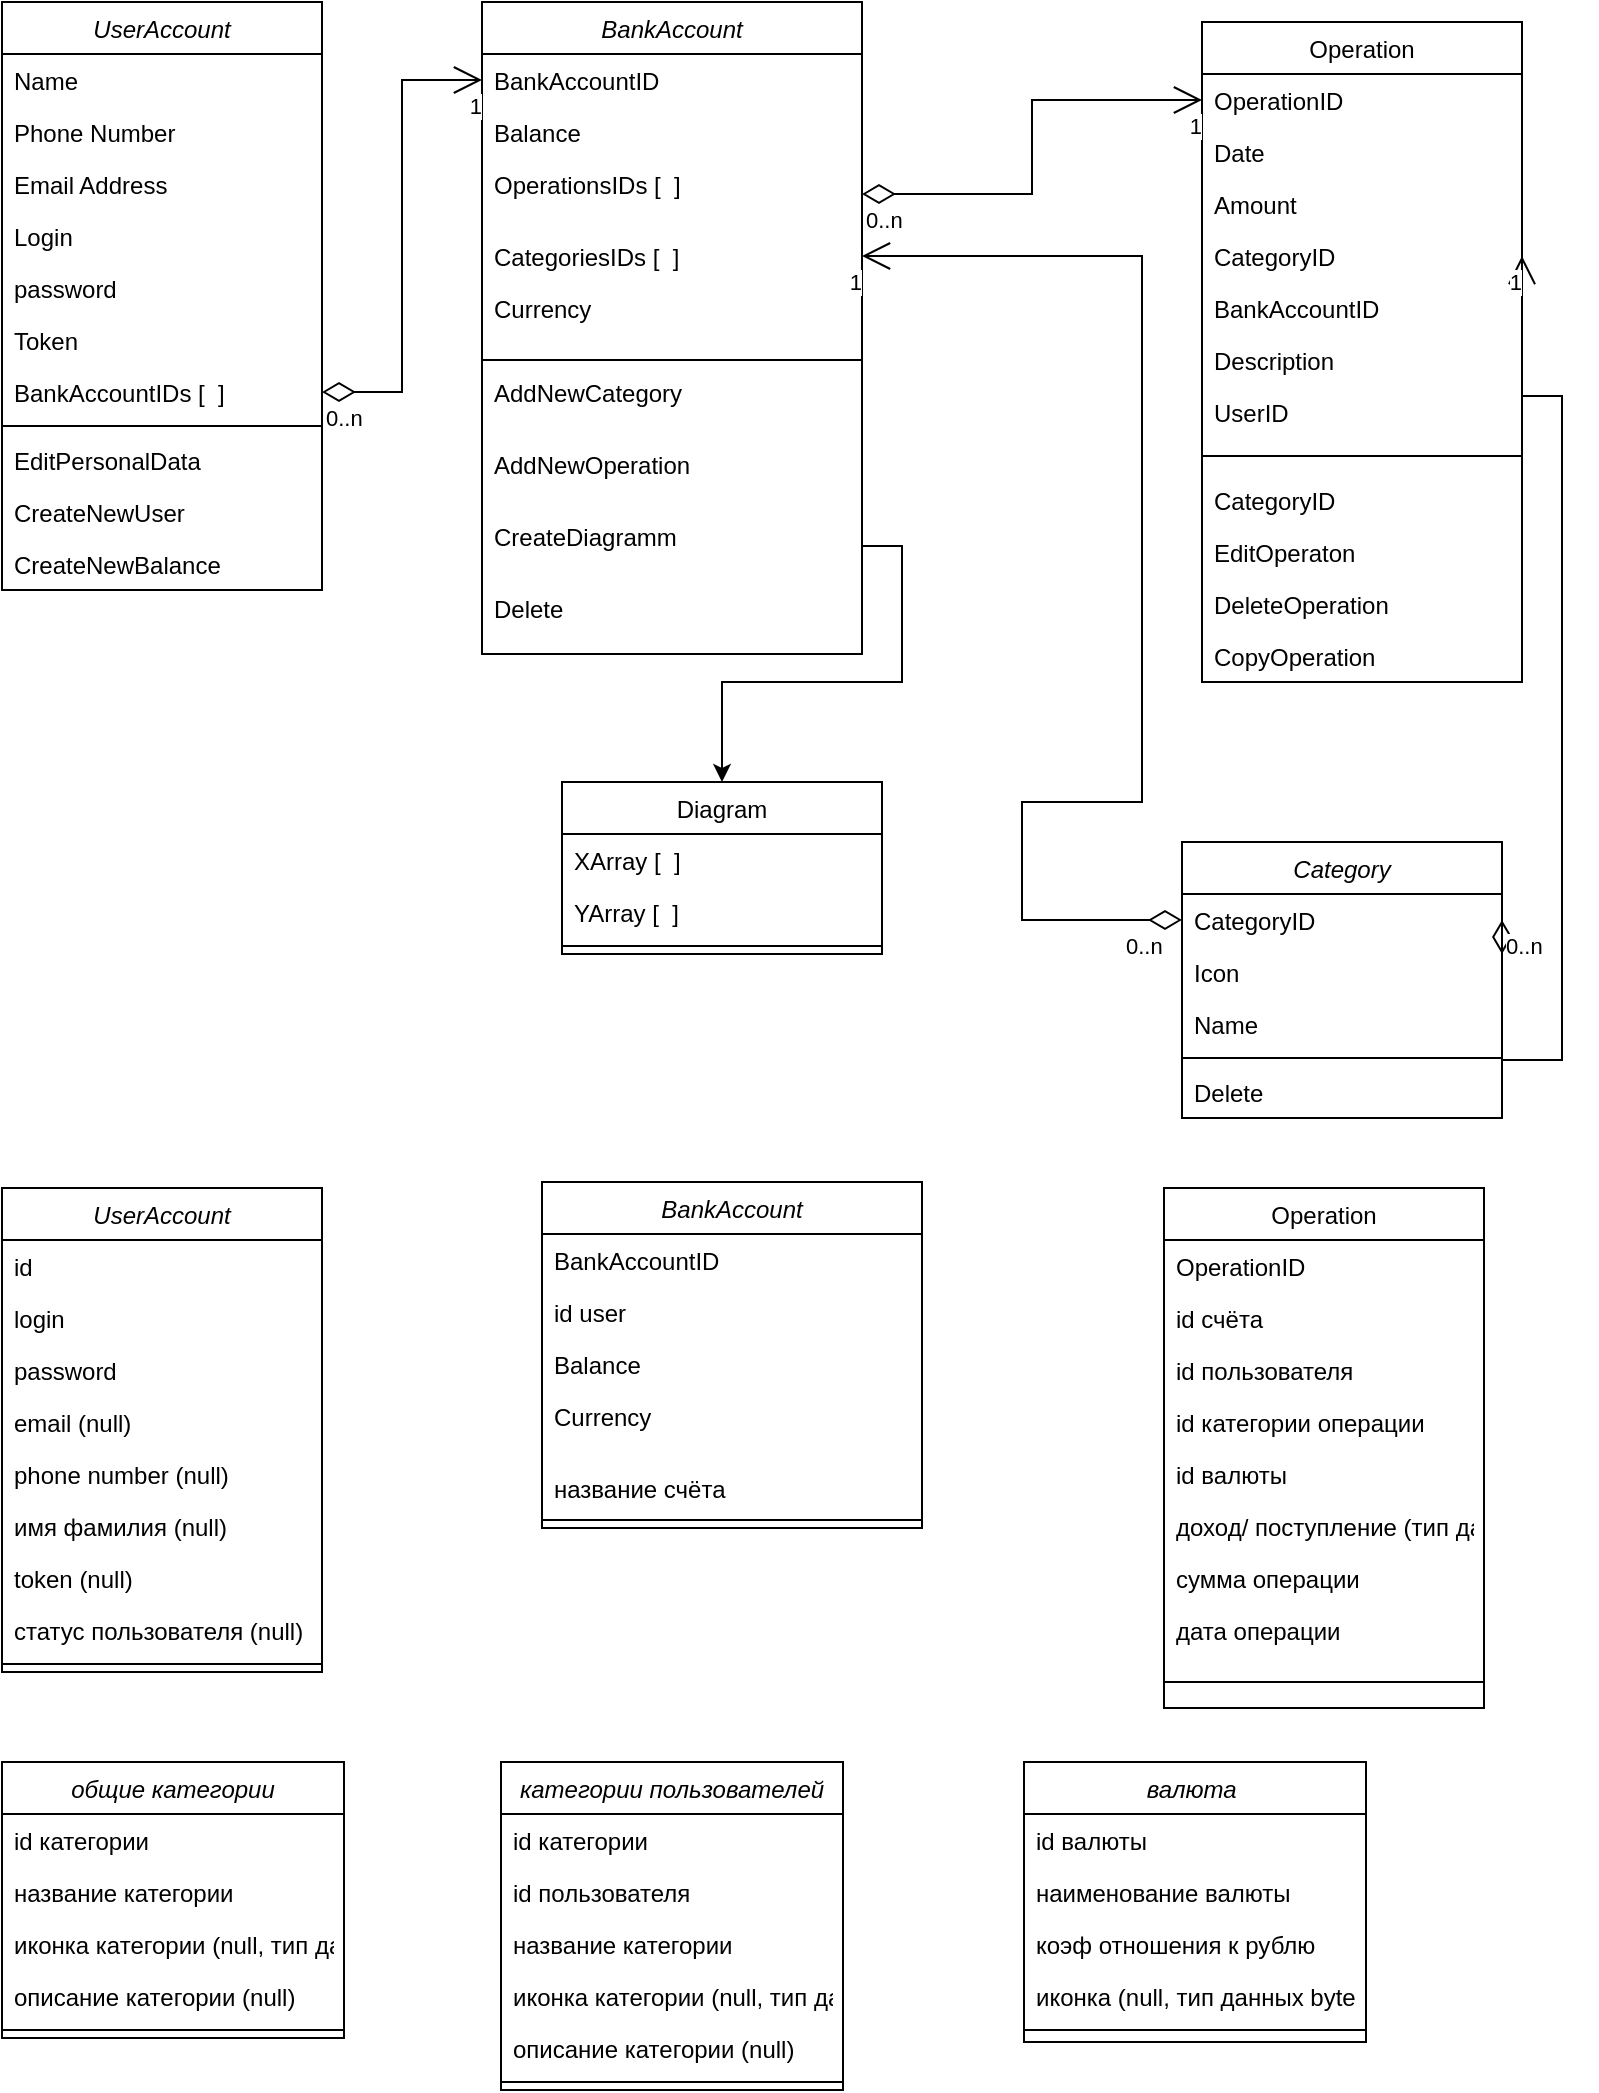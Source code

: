 <mxfile>
    <diagram id="C5RBs43oDa-KdzZeNtuy" name="Page-1">
        <mxGraphModel dx="1375" dy="602" grid="1" gridSize="10" guides="1" tooltips="1" connect="1" arrows="1" fold="1" page="1" pageScale="1" pageWidth="827" pageHeight="1169" math="0" shadow="0">
            <root>
                <mxCell id="WIyWlLk6GJQsqaUBKTNV-0"/>
                <mxCell id="WIyWlLk6GJQsqaUBKTNV-1" parent="WIyWlLk6GJQsqaUBKTNV-0"/>
                <mxCell id="zkfFHV4jXpPFQw0GAbJ--0" value="UserAccount" style="swimlane;fontStyle=2;align=center;verticalAlign=top;childLayout=stackLayout;horizontal=1;startSize=26;horizontalStack=0;resizeParent=1;resizeLast=0;collapsible=1;marginBottom=0;rounded=0;shadow=0;strokeWidth=1;" parent="WIyWlLk6GJQsqaUBKTNV-1" vertex="1">
                    <mxGeometry x="29" y="10" width="160" height="294" as="geometry">
                        <mxRectangle x="230" y="140" width="160" height="26" as="alternateBounds"/>
                    </mxGeometry>
                </mxCell>
                <mxCell id="zkfFHV4jXpPFQw0GAbJ--1" value="Name" style="text;align=left;verticalAlign=top;spacingLeft=4;spacingRight=4;overflow=hidden;rotatable=0;points=[[0,0.5],[1,0.5]];portConstraint=eastwest;" parent="zkfFHV4jXpPFQw0GAbJ--0" vertex="1">
                    <mxGeometry y="26" width="160" height="26" as="geometry"/>
                </mxCell>
                <mxCell id="zkfFHV4jXpPFQw0GAbJ--2" value="Phone Number" style="text;align=left;verticalAlign=top;spacingLeft=4;spacingRight=4;overflow=hidden;rotatable=0;points=[[0,0.5],[1,0.5]];portConstraint=eastwest;rounded=0;shadow=0;html=0;" parent="zkfFHV4jXpPFQw0GAbJ--0" vertex="1">
                    <mxGeometry y="52" width="160" height="26" as="geometry"/>
                </mxCell>
                <mxCell id="zkfFHV4jXpPFQw0GAbJ--3" value="Email Address" style="text;align=left;verticalAlign=top;spacingLeft=4;spacingRight=4;overflow=hidden;rotatable=0;points=[[0,0.5],[1,0.5]];portConstraint=eastwest;rounded=0;shadow=0;html=0;" parent="zkfFHV4jXpPFQw0GAbJ--0" vertex="1">
                    <mxGeometry y="78" width="160" height="26" as="geometry"/>
                </mxCell>
                <mxCell id="Is_hawx0hwYTSGK15Ls0-1" value="Login" style="text;align=left;verticalAlign=top;spacingLeft=4;spacingRight=4;overflow=hidden;rotatable=0;points=[[0,0.5],[1,0.5]];portConstraint=eastwest;rounded=0;shadow=0;html=0;" parent="zkfFHV4jXpPFQw0GAbJ--0" vertex="1">
                    <mxGeometry y="104" width="160" height="26" as="geometry"/>
                </mxCell>
                <mxCell id="0" value="password" style="text;align=left;verticalAlign=top;spacingLeft=4;spacingRight=4;overflow=hidden;rotatable=0;points=[[0,0.5],[1,0.5]];portConstraint=eastwest;rounded=0;shadow=0;html=0;" parent="zkfFHV4jXpPFQw0GAbJ--0" vertex="1">
                    <mxGeometry y="130" width="160" height="26" as="geometry"/>
                </mxCell>
                <mxCell id="Is_hawx0hwYTSGK15Ls0-2" value="Token" style="text;align=left;verticalAlign=top;spacingLeft=4;spacingRight=4;overflow=hidden;rotatable=0;points=[[0,0.5],[1,0.5]];portConstraint=eastwest;rounded=0;shadow=0;html=0;" parent="zkfFHV4jXpPFQw0GAbJ--0" vertex="1">
                    <mxGeometry y="156" width="160" height="26" as="geometry"/>
                </mxCell>
                <mxCell id="Is_hawx0hwYTSGK15Ls0-8" value="BankAccountIDs [  ]" style="text;align=left;verticalAlign=top;spacingLeft=4;spacingRight=4;overflow=hidden;rotatable=0;points=[[0,0.5],[1,0.5]];portConstraint=eastwest;rounded=0;shadow=0;html=0;" parent="zkfFHV4jXpPFQw0GAbJ--0" vertex="1">
                    <mxGeometry y="182" width="160" height="26" as="geometry"/>
                </mxCell>
                <mxCell id="zkfFHV4jXpPFQw0GAbJ--4" value="" style="line;html=1;strokeWidth=1;align=left;verticalAlign=middle;spacingTop=-1;spacingLeft=3;spacingRight=3;rotatable=0;labelPosition=right;points=[];portConstraint=eastwest;" parent="zkfFHV4jXpPFQw0GAbJ--0" vertex="1">
                    <mxGeometry y="208" width="160" height="8" as="geometry"/>
                </mxCell>
                <mxCell id="zkfFHV4jXpPFQw0GAbJ--5" value="EditPersonalData" style="text;align=left;verticalAlign=top;spacingLeft=4;spacingRight=4;overflow=hidden;rotatable=0;points=[[0,0.5],[1,0.5]];portConstraint=eastwest;" parent="zkfFHV4jXpPFQw0GAbJ--0" vertex="1">
                    <mxGeometry y="216" width="160" height="26" as="geometry"/>
                </mxCell>
                <mxCell id="1" value="CreateNewUser" style="text;align=left;verticalAlign=top;spacingLeft=4;spacingRight=4;overflow=hidden;rotatable=0;points=[[0,0.5],[1,0.5]];portConstraint=eastwest;" parent="zkfFHV4jXpPFQw0GAbJ--0" vertex="1">
                    <mxGeometry y="242" width="160" height="26" as="geometry"/>
                </mxCell>
                <mxCell id="Is_hawx0hwYTSGK15Ls0-7" value="CreateNewBalance&#10;" style="text;align=left;verticalAlign=top;spacingLeft=4;spacingRight=4;overflow=hidden;rotatable=0;points=[[0,0.5],[1,0.5]];portConstraint=eastwest;" parent="zkfFHV4jXpPFQw0GAbJ--0" vertex="1">
                    <mxGeometry y="268" width="160" height="26" as="geometry"/>
                </mxCell>
                <mxCell id="Is_hawx0hwYTSGK15Ls0-4" value="BankAccount" style="swimlane;fontStyle=2;align=center;verticalAlign=top;childLayout=stackLayout;horizontal=1;startSize=26;horizontalStack=0;resizeParent=1;resizeLast=0;collapsible=1;marginBottom=0;rounded=0;shadow=0;strokeWidth=1;" parent="WIyWlLk6GJQsqaUBKTNV-1" vertex="1">
                    <mxGeometry x="269" y="10" width="190" height="326" as="geometry">
                        <mxRectangle x="340" y="380" width="170" height="26" as="alternateBounds"/>
                    </mxGeometry>
                </mxCell>
                <mxCell id="Is_hawx0hwYTSGK15Ls0-13" value="BankAccountID" style="text;align=left;verticalAlign=top;spacingLeft=4;spacingRight=4;overflow=hidden;rotatable=0;points=[[0,0.5],[1,0.5]];portConstraint=eastwest;rounded=0;shadow=0;html=0;" parent="Is_hawx0hwYTSGK15Ls0-4" vertex="1">
                    <mxGeometry y="26" width="190" height="26" as="geometry"/>
                </mxCell>
                <mxCell id="Is_hawx0hwYTSGK15Ls0-14" value="Balance" style="text;align=left;verticalAlign=top;spacingLeft=4;spacingRight=4;overflow=hidden;rotatable=0;points=[[0,0.5],[1,0.5]];portConstraint=eastwest;rounded=0;shadow=0;html=0;" parent="Is_hawx0hwYTSGK15Ls0-4" vertex="1">
                    <mxGeometry y="52" width="190" height="26" as="geometry"/>
                </mxCell>
                <mxCell id="Is_hawx0hwYTSGK15Ls0-37" value="OperationsIDs [  ]" style="text;align=left;verticalAlign=top;spacingLeft=4;spacingRight=4;overflow=hidden;rotatable=0;points=[[0,0.5],[1,0.5]];portConstraint=eastwest;rounded=0;shadow=0;html=0;" vertex="1" parent="Is_hawx0hwYTSGK15Ls0-4">
                    <mxGeometry y="78" width="190" height="36" as="geometry"/>
                </mxCell>
                <mxCell id="Is_hawx0hwYTSGK15Ls0-101" value="CategoriesIDs [  ]" style="text;align=left;verticalAlign=top;spacingLeft=4;spacingRight=4;overflow=hidden;rotatable=0;points=[[0,0.5],[1,0.5]];portConstraint=eastwest;rounded=0;shadow=0;html=0;" vertex="1" parent="Is_hawx0hwYTSGK15Ls0-4">
                    <mxGeometry y="114" width="190" height="26" as="geometry"/>
                </mxCell>
                <mxCell id="Is_hawx0hwYTSGK15Ls0-15" value="Currency" style="text;align=left;verticalAlign=top;spacingLeft=4;spacingRight=4;overflow=hidden;rotatable=0;points=[[0,0.5],[1,0.5]];portConstraint=eastwest;rounded=0;shadow=0;html=0;" parent="Is_hawx0hwYTSGK15Ls0-4" vertex="1">
                    <mxGeometry y="140" width="190" height="36" as="geometry"/>
                </mxCell>
                <mxCell id="Is_hawx0hwYTSGK15Ls0-5" value="" style="line;html=1;strokeWidth=1;align=left;verticalAlign=middle;spacingTop=-1;spacingLeft=3;spacingRight=3;rotatable=0;labelPosition=right;points=[];portConstraint=eastwest;" parent="Is_hawx0hwYTSGK15Ls0-4" vertex="1">
                    <mxGeometry y="176" width="190" height="6" as="geometry"/>
                </mxCell>
                <mxCell id="Is_hawx0hwYTSGK15Ls0-45" value="AddNewCategory" style="text;align=left;verticalAlign=top;spacingLeft=4;spacingRight=4;overflow=hidden;rotatable=0;points=[[0,0.5],[1,0.5]];portConstraint=eastwest;rounded=0;shadow=0;html=0;" parent="Is_hawx0hwYTSGK15Ls0-4" vertex="1">
                    <mxGeometry y="182" width="190" height="36" as="geometry"/>
                </mxCell>
                <mxCell id="Is_hawx0hwYTSGK15Ls0-105" value="AddNewOperation" style="text;align=left;verticalAlign=top;spacingLeft=4;spacingRight=4;overflow=hidden;rotatable=0;points=[[0,0.5],[1,0.5]];portConstraint=eastwest;rounded=0;shadow=0;html=0;" parent="Is_hawx0hwYTSGK15Ls0-4" vertex="1">
                    <mxGeometry y="218" width="190" height="36" as="geometry"/>
                </mxCell>
                <mxCell id="Is_hawx0hwYTSGK15Ls0-117" value="CreateDiagramm" style="text;align=left;verticalAlign=top;spacingLeft=4;spacingRight=4;overflow=hidden;rotatable=0;points=[[0,0.5],[1,0.5]];portConstraint=eastwest;rounded=0;shadow=0;html=0;" parent="Is_hawx0hwYTSGK15Ls0-4" vertex="1">
                    <mxGeometry y="254" width="190" height="36" as="geometry"/>
                </mxCell>
                <mxCell id="Is_hawx0hwYTSGK15Ls0-114" value="Delete" style="text;align=left;verticalAlign=top;spacingLeft=4;spacingRight=4;overflow=hidden;rotatable=0;points=[[0,0.5],[1,0.5]];portConstraint=eastwest;rounded=0;shadow=0;html=0;" parent="Is_hawx0hwYTSGK15Ls0-4" vertex="1">
                    <mxGeometry y="290" width="190" height="36" as="geometry"/>
                </mxCell>
                <mxCell id="Is_hawx0hwYTSGK15Ls0-25" value="Category" style="swimlane;fontStyle=2;align=center;verticalAlign=top;childLayout=stackLayout;horizontal=1;startSize=26;horizontalStack=0;resizeParent=1;resizeLast=0;collapsible=1;marginBottom=0;rounded=0;shadow=0;strokeWidth=1;" parent="WIyWlLk6GJQsqaUBKTNV-1" vertex="1">
                    <mxGeometry x="619" y="430" width="160" height="138" as="geometry">
                        <mxRectangle x="340" y="380" width="170" height="26" as="alternateBounds"/>
                    </mxGeometry>
                </mxCell>
                <mxCell id="Is_hawx0hwYTSGK15Ls0-26" value="CategoryID" style="text;align=left;verticalAlign=top;spacingLeft=4;spacingRight=4;overflow=hidden;rotatable=0;points=[[0,0.5],[1,0.5]];portConstraint=eastwest;rounded=0;shadow=0;html=0;" parent="Is_hawx0hwYTSGK15Ls0-25" vertex="1">
                    <mxGeometry y="26" width="160" height="26" as="geometry"/>
                </mxCell>
                <mxCell id="Is_hawx0hwYTSGK15Ls0-134" value="Icon" style="text;align=left;verticalAlign=top;spacingLeft=4;spacingRight=4;overflow=hidden;rotatable=0;points=[[0,0.5],[1,0.5]];portConstraint=eastwest;rounded=0;shadow=0;html=0;" parent="Is_hawx0hwYTSGK15Ls0-25" vertex="1">
                    <mxGeometry y="52" width="160" height="26" as="geometry"/>
                </mxCell>
                <mxCell id="Is_hawx0hwYTSGK15Ls0-47" value="Name" style="text;align=left;verticalAlign=top;spacingLeft=4;spacingRight=4;overflow=hidden;rotatable=0;points=[[0,0.5],[1,0.5]];portConstraint=eastwest;rounded=0;shadow=0;html=0;" parent="Is_hawx0hwYTSGK15Ls0-25" vertex="1">
                    <mxGeometry y="78" width="160" height="26" as="geometry"/>
                </mxCell>
                <mxCell id="Is_hawx0hwYTSGK15Ls0-28" value="" style="line;html=1;strokeWidth=1;align=left;verticalAlign=middle;spacingTop=-1;spacingLeft=3;spacingRight=3;rotatable=0;labelPosition=right;points=[];portConstraint=eastwest;" parent="Is_hawx0hwYTSGK15Ls0-25" vertex="1">
                    <mxGeometry y="104" width="160" height="8" as="geometry"/>
                </mxCell>
                <mxCell id="Is_hawx0hwYTSGK15Ls0-113" value="Delete" style="text;align=left;verticalAlign=top;spacingLeft=4;spacingRight=4;overflow=hidden;rotatable=0;points=[[0,0.5],[1,0.5]];portConstraint=eastwest;rounded=0;shadow=0;html=0;" parent="Is_hawx0hwYTSGK15Ls0-25" vertex="1">
                    <mxGeometry y="112" width="160" height="26" as="geometry"/>
                </mxCell>
                <mxCell id="Is_hawx0hwYTSGK15Ls0-51" value="Operation" style="swimlane;fontStyle=0;align=center;verticalAlign=top;childLayout=stackLayout;horizontal=1;startSize=26;horizontalStack=0;resizeParent=1;resizeLast=0;collapsible=1;marginBottom=0;rounded=0;shadow=0;strokeWidth=1;" parent="WIyWlLk6GJQsqaUBKTNV-1" vertex="1">
                    <mxGeometry x="629" y="20" width="160" height="330" as="geometry">
                        <mxRectangle x="340" y="380" width="170" height="26" as="alternateBounds"/>
                    </mxGeometry>
                </mxCell>
                <mxCell id="Is_hawx0hwYTSGK15Ls0-57" value="OperationID" style="text;align=left;verticalAlign=top;spacingLeft=4;spacingRight=4;overflow=hidden;rotatable=0;points=[[0,0.5],[1,0.5]];portConstraint=eastwest;rounded=0;shadow=0;html=0;" parent="Is_hawx0hwYTSGK15Ls0-51" vertex="1">
                    <mxGeometry y="26" width="160" height="26" as="geometry"/>
                </mxCell>
                <mxCell id="Is_hawx0hwYTSGK15Ls0-60" value="Date" style="text;align=left;verticalAlign=top;spacingLeft=4;spacingRight=4;overflow=hidden;rotatable=0;points=[[0,0.5],[1,0.5]];portConstraint=eastwest;rounded=0;shadow=0;html=0;" parent="Is_hawx0hwYTSGK15Ls0-51" vertex="1">
                    <mxGeometry y="52" width="160" height="26" as="geometry"/>
                </mxCell>
                <mxCell id="Is_hawx0hwYTSGK15Ls0-61" value="Amount" style="text;align=left;verticalAlign=top;spacingLeft=4;spacingRight=4;overflow=hidden;rotatable=0;points=[[0,0.5],[1,0.5]];portConstraint=eastwest;rounded=0;shadow=0;html=0;" parent="Is_hawx0hwYTSGK15Ls0-51" vertex="1">
                    <mxGeometry y="78" width="160" height="26" as="geometry"/>
                </mxCell>
                <mxCell id="Is_hawx0hwYTSGK15Ls0-70" value="CategoryID" style="text;align=left;verticalAlign=top;spacingLeft=4;spacingRight=4;overflow=hidden;rotatable=0;points=[[0,0.5],[1,0.5]];portConstraint=eastwest;rounded=0;shadow=0;html=0;" parent="Is_hawx0hwYTSGK15Ls0-51" vertex="1">
                    <mxGeometry y="104" width="160" height="26" as="geometry"/>
                </mxCell>
                <mxCell id="Is_hawx0hwYTSGK15Ls0-100" value="BankAccountID&#10;" style="text;align=left;verticalAlign=top;spacingLeft=4;spacingRight=4;overflow=hidden;rotatable=0;points=[[0,0.5],[1,0.5]];portConstraint=eastwest;rounded=0;shadow=0;html=0;" parent="Is_hawx0hwYTSGK15Ls0-51" vertex="1">
                    <mxGeometry y="130" width="160" height="26" as="geometry"/>
                </mxCell>
                <mxCell id="Is_hawx0hwYTSGK15Ls0-135" value="Description" style="text;align=left;verticalAlign=top;spacingLeft=4;spacingRight=4;overflow=hidden;rotatable=0;points=[[0,0.5],[1,0.5]];portConstraint=eastwest;rounded=0;shadow=0;html=0;" parent="Is_hawx0hwYTSGK15Ls0-51" vertex="1">
                    <mxGeometry y="156" width="160" height="26" as="geometry"/>
                </mxCell>
                <mxCell id="Is_hawx0hwYTSGK15Ls0-62" value="UserID" style="text;align=left;verticalAlign=top;spacingLeft=4;spacingRight=4;overflow=hidden;rotatable=0;points=[[0,0.5],[1,0.5]];portConstraint=eastwest;rounded=0;shadow=0;html=0;" parent="Is_hawx0hwYTSGK15Ls0-51" vertex="1">
                    <mxGeometry y="182" width="160" height="26" as="geometry"/>
                </mxCell>
                <mxCell id="Is_hawx0hwYTSGK15Ls0-52" value="" style="line;html=1;strokeWidth=1;align=left;verticalAlign=middle;spacingTop=-1;spacingLeft=3;spacingRight=3;rotatable=0;labelPosition=right;points=[];portConstraint=eastwest;" parent="Is_hawx0hwYTSGK15Ls0-51" vertex="1">
                    <mxGeometry y="208" width="160" height="18" as="geometry"/>
                </mxCell>
                <mxCell id="Is_hawx0hwYTSGK15Ls0-58" value="CategoryID" style="text;align=left;verticalAlign=top;spacingLeft=4;spacingRight=4;overflow=hidden;rotatable=0;points=[[0,0.5],[1,0.5]];portConstraint=eastwest;rounded=0;shadow=0;html=0;" parent="Is_hawx0hwYTSGK15Ls0-51" vertex="1">
                    <mxGeometry y="226" width="160" height="26" as="geometry"/>
                </mxCell>
                <mxCell id="Is_hawx0hwYTSGK15Ls0-71" value="EditOperaton" style="text;align=left;verticalAlign=top;spacingLeft=4;spacingRight=4;overflow=hidden;rotatable=0;points=[[0,0.5],[1,0.5]];portConstraint=eastwest;rounded=0;shadow=0;html=0;" parent="Is_hawx0hwYTSGK15Ls0-51" vertex="1">
                    <mxGeometry y="252" width="160" height="26" as="geometry"/>
                </mxCell>
                <mxCell id="Is_hawx0hwYTSGK15Ls0-85" value="DeleteOperation" style="text;align=left;verticalAlign=top;spacingLeft=4;spacingRight=4;overflow=hidden;rotatable=0;points=[[0,0.5],[1,0.5]];portConstraint=eastwest;rounded=0;shadow=0;html=0;" parent="Is_hawx0hwYTSGK15Ls0-51" vertex="1">
                    <mxGeometry y="278" width="160" height="26" as="geometry"/>
                </mxCell>
                <mxCell id="Is_hawx0hwYTSGK15Ls0-86" value="CopyOperation" style="text;align=left;verticalAlign=top;spacingLeft=4;spacingRight=4;overflow=hidden;rotatable=0;points=[[0,0.5],[1,0.5]];portConstraint=eastwest;rounded=0;shadow=0;html=0;" parent="Is_hawx0hwYTSGK15Ls0-51" vertex="1">
                    <mxGeometry y="304" width="160" height="26" as="geometry"/>
                </mxCell>
                <mxCell id="Is_hawx0hwYTSGK15Ls0-90" value="" style="endArrow=open;html=1;endSize=12;startArrow=diamondThin;startSize=14;startFill=0;edgeStyle=orthogonalEdgeStyle;rounded=0;entryX=1;entryY=0.5;entryDx=0;entryDy=0;exitX=1;exitY=0.5;exitDx=0;exitDy=0;" parent="WIyWlLk6GJQsqaUBKTNV-1" source="Is_hawx0hwYTSGK15Ls0-26" target="Is_hawx0hwYTSGK15Ls0-70" edge="1">
                    <mxGeometry relative="1" as="geometry">
                        <mxPoint x="859" y="210" as="sourcePoint"/>
                        <mxPoint x="939" y="200" as="targetPoint"/>
                        <Array as="points">
                            <mxPoint x="809" y="539"/>
                            <mxPoint x="809" y="207"/>
                        </Array>
                    </mxGeometry>
                </mxCell>
                <mxCell id="Is_hawx0hwYTSGK15Ls0-91" value="0..n" style="edgeLabel;resizable=0;html=1;align=left;verticalAlign=top;" parent="Is_hawx0hwYTSGK15Ls0-90" connectable="0" vertex="1">
                    <mxGeometry x="-1" relative="1" as="geometry">
                        <mxPoint as="offset"/>
                    </mxGeometry>
                </mxCell>
                <mxCell id="Is_hawx0hwYTSGK15Ls0-92" value="1" style="edgeLabel;resizable=0;html=1;align=right;verticalAlign=top;" parent="Is_hawx0hwYTSGK15Ls0-90" connectable="0" vertex="1">
                    <mxGeometry x="1" relative="1" as="geometry"/>
                </mxCell>
                <mxCell id="Is_hawx0hwYTSGK15Ls0-97" value="&lt;br&gt;" style="endArrow=open;html=1;endSize=12;startArrow=diamondThin;startSize=14;startFill=0;edgeStyle=orthogonalEdgeStyle;rounded=0;exitX=1;exitY=0.5;exitDx=0;exitDy=0;" edge="1" parent="WIyWlLk6GJQsqaUBKTNV-1" source="Is_hawx0hwYTSGK15Ls0-37" target="Is_hawx0hwYTSGK15Ls0-57">
                    <mxGeometry relative="1" as="geometry">
                        <mxPoint x="969" y="279" as="sourcePoint"/>
                        <mxPoint x="803" y="157" as="targetPoint"/>
                    </mxGeometry>
                </mxCell>
                <mxCell id="Is_hawx0hwYTSGK15Ls0-98" value="0..n" style="edgeLabel;resizable=0;html=1;align=left;verticalAlign=top;" connectable="0" vertex="1" parent="Is_hawx0hwYTSGK15Ls0-97">
                    <mxGeometry x="-1" relative="1" as="geometry"/>
                </mxCell>
                <mxCell id="Is_hawx0hwYTSGK15Ls0-99" value="1" style="edgeLabel;resizable=0;html=1;align=right;verticalAlign=top;" connectable="0" vertex="1" parent="Is_hawx0hwYTSGK15Ls0-97">
                    <mxGeometry x="1" relative="1" as="geometry"/>
                </mxCell>
                <mxCell id="Is_hawx0hwYTSGK15Ls0-102" value="&lt;br&gt;" style="endArrow=open;html=1;endSize=12;startArrow=diamondThin;startSize=14;startFill=0;edgeStyle=orthogonalEdgeStyle;rounded=0;exitX=0;exitY=0.5;exitDx=0;exitDy=0;entryX=1;entryY=0.5;entryDx=0;entryDy=0;" edge="1" parent="WIyWlLk6GJQsqaUBKTNV-1" source="Is_hawx0hwYTSGK15Ls0-26" target="Is_hawx0hwYTSGK15Ls0-101">
                    <mxGeometry relative="1" as="geometry">
                        <mxPoint x="739" y="479" as="sourcePoint"/>
                        <mxPoint x="799" y="147" as="targetPoint"/>
                        <Array as="points">
                            <mxPoint x="539" y="469"/>
                            <mxPoint x="539" y="410"/>
                            <mxPoint x="599" y="410"/>
                            <mxPoint x="599" y="137"/>
                        </Array>
                    </mxGeometry>
                </mxCell>
                <mxCell id="Is_hawx0hwYTSGK15Ls0-103" value="0..n" style="edgeLabel;resizable=0;html=1;align=left;verticalAlign=top;" connectable="0" vertex="1" parent="Is_hawx0hwYTSGK15Ls0-102">
                    <mxGeometry x="-1" relative="1" as="geometry">
                        <mxPoint x="-30" as="offset"/>
                    </mxGeometry>
                </mxCell>
                <mxCell id="Is_hawx0hwYTSGK15Ls0-104" value="1" style="edgeLabel;resizable=0;html=1;align=right;verticalAlign=top;" connectable="0" vertex="1" parent="Is_hawx0hwYTSGK15Ls0-102">
                    <mxGeometry x="1" relative="1" as="geometry"/>
                </mxCell>
                <mxCell id="Is_hawx0hwYTSGK15Ls0-106" value="" style="endArrow=open;html=1;endSize=12;startArrow=diamondThin;startSize=14;startFill=0;edgeStyle=orthogonalEdgeStyle;rounded=0;exitX=1;exitY=0.5;exitDx=0;exitDy=0;" parent="WIyWlLk6GJQsqaUBKTNV-1" source="Is_hawx0hwYTSGK15Ls0-8" target="Is_hawx0hwYTSGK15Ls0-13" edge="1">
                    <mxGeometry relative="1" as="geometry">
                        <mxPoint x="179" y="177" as="sourcePoint"/>
                        <mxPoint x="249" y="49" as="targetPoint"/>
                    </mxGeometry>
                </mxCell>
                <mxCell id="Is_hawx0hwYTSGK15Ls0-107" value="0..n" style="edgeLabel;resizable=0;html=1;align=left;verticalAlign=top;" parent="Is_hawx0hwYTSGK15Ls0-106" connectable="0" vertex="1">
                    <mxGeometry x="-1" relative="1" as="geometry"/>
                </mxCell>
                <mxCell id="Is_hawx0hwYTSGK15Ls0-108" value="1" style="edgeLabel;resizable=0;html=1;align=right;verticalAlign=top;" parent="Is_hawx0hwYTSGK15Ls0-106" connectable="0" vertex="1">
                    <mxGeometry x="1" relative="1" as="geometry"/>
                </mxCell>
                <mxCell id="Is_hawx0hwYTSGK15Ls0-123" value="Diagram" style="swimlane;fontStyle=0;align=center;verticalAlign=top;childLayout=stackLayout;horizontal=1;startSize=26;horizontalStack=0;resizeParent=1;resizeLast=0;collapsible=1;marginBottom=0;rounded=0;shadow=0;strokeWidth=1;" parent="WIyWlLk6GJQsqaUBKTNV-1" vertex="1">
                    <mxGeometry x="309" y="400" width="160" height="86" as="geometry">
                        <mxRectangle x="340" y="380" width="170" height="26" as="alternateBounds"/>
                    </mxGeometry>
                </mxCell>
                <mxCell id="Is_hawx0hwYTSGK15Ls0-127" value="XArray [  ]" style="text;align=left;verticalAlign=top;spacingLeft=4;spacingRight=4;overflow=hidden;rotatable=0;points=[[0,0.5],[1,0.5]];portConstraint=eastwest;rounded=0;shadow=0;html=0;" parent="Is_hawx0hwYTSGK15Ls0-123" vertex="1">
                    <mxGeometry y="26" width="160" height="26" as="geometry"/>
                </mxCell>
                <mxCell id="Is_hawx0hwYTSGK15Ls0-128" value="YArray [  ]" style="text;align=left;verticalAlign=top;spacingLeft=4;spacingRight=4;overflow=hidden;rotatable=0;points=[[0,0.5],[1,0.5]];portConstraint=eastwest;rounded=0;shadow=0;html=0;" parent="Is_hawx0hwYTSGK15Ls0-123" vertex="1">
                    <mxGeometry y="52" width="160" height="26" as="geometry"/>
                </mxCell>
                <mxCell id="Is_hawx0hwYTSGK15Ls0-124" value="" style="line;html=1;strokeWidth=1;align=left;verticalAlign=middle;spacingTop=-1;spacingLeft=3;spacingRight=3;rotatable=0;labelPosition=right;points=[];portConstraint=eastwest;" parent="Is_hawx0hwYTSGK15Ls0-123" vertex="1">
                    <mxGeometry y="78" width="160" height="8" as="geometry"/>
                </mxCell>
                <mxCell id="Is_hawx0hwYTSGK15Ls0-140" style="edgeStyle=orthogonalEdgeStyle;rounded=0;orthogonalLoop=1;jettySize=auto;html=1;entryX=0.5;entryY=0;entryDx=0;entryDy=0;" parent="WIyWlLk6GJQsqaUBKTNV-1" source="Is_hawx0hwYTSGK15Ls0-117" target="Is_hawx0hwYTSGK15Ls0-123" edge="1">
                    <mxGeometry relative="1" as="geometry"/>
                </mxCell>
                <mxCell id="2" value="UserAccount" style="swimlane;fontStyle=2;align=center;verticalAlign=top;childLayout=stackLayout;horizontal=1;startSize=26;horizontalStack=0;resizeParent=1;resizeLast=0;collapsible=1;marginBottom=0;rounded=0;shadow=0;strokeWidth=1;" parent="WIyWlLk6GJQsqaUBKTNV-1" vertex="1">
                    <mxGeometry x="29" y="603" width="160" height="242" as="geometry">
                        <mxRectangle x="230" y="140" width="160" height="26" as="alternateBounds"/>
                    </mxGeometry>
                </mxCell>
                <mxCell id="3" value="id" style="text;align=left;verticalAlign=top;spacingLeft=4;spacingRight=4;overflow=hidden;rotatable=0;points=[[0,0.5],[1,0.5]];portConstraint=eastwest;" parent="2" vertex="1">
                    <mxGeometry y="26" width="160" height="26" as="geometry"/>
                </mxCell>
                <mxCell id="4" value="login" style="text;align=left;verticalAlign=top;spacingLeft=4;spacingRight=4;overflow=hidden;rotatable=0;points=[[0,0.5],[1,0.5]];portConstraint=eastwest;rounded=0;shadow=0;html=0;" parent="2" vertex="1">
                    <mxGeometry y="52" width="160" height="26" as="geometry"/>
                </mxCell>
                <mxCell id="5" value="password" style="text;align=left;verticalAlign=top;spacingLeft=4;spacingRight=4;overflow=hidden;rotatable=0;points=[[0,0.5],[1,0.5]];portConstraint=eastwest;rounded=0;shadow=0;html=0;" parent="2" vertex="1">
                    <mxGeometry y="78" width="160" height="26" as="geometry"/>
                </mxCell>
                <mxCell id="6" value="email (null)" style="text;align=left;verticalAlign=top;spacingLeft=4;spacingRight=4;overflow=hidden;rotatable=0;points=[[0,0.5],[1,0.5]];portConstraint=eastwest;rounded=0;shadow=0;html=0;" parent="2" vertex="1">
                    <mxGeometry y="104" width="160" height="26" as="geometry"/>
                </mxCell>
                <mxCell id="7" value="phone number (null)" style="text;align=left;verticalAlign=top;spacingLeft=4;spacingRight=4;overflow=hidden;rotatable=0;points=[[0,0.5],[1,0.5]];portConstraint=eastwest;rounded=0;shadow=0;html=0;" parent="2" vertex="1">
                    <mxGeometry y="130" width="160" height="26" as="geometry"/>
                </mxCell>
                <mxCell id="8" value="имя фамилия (null)" style="text;align=left;verticalAlign=top;spacingLeft=4;spacingRight=4;overflow=hidden;rotatable=0;points=[[0,0.5],[1,0.5]];portConstraint=eastwest;rounded=0;shadow=0;html=0;" parent="2" vertex="1">
                    <mxGeometry y="156" width="160" height="26" as="geometry"/>
                </mxCell>
                <mxCell id="14" value="token (null)" style="text;align=left;verticalAlign=top;spacingLeft=4;spacingRight=4;overflow=hidden;rotatable=0;points=[[0,0.5],[1,0.5]];portConstraint=eastwest;rounded=0;shadow=0;html=0;" parent="2" vertex="1">
                    <mxGeometry y="182" width="160" height="26" as="geometry"/>
                </mxCell>
                <mxCell id="9" value="статус пользователя (null)" style="text;align=left;verticalAlign=top;spacingLeft=4;spacingRight=4;overflow=hidden;rotatable=0;points=[[0,0.5],[1,0.5]];portConstraint=eastwest;rounded=0;shadow=0;html=0;" parent="2" vertex="1">
                    <mxGeometry y="208" width="160" height="26" as="geometry"/>
                </mxCell>
                <mxCell id="10" value="" style="line;html=1;strokeWidth=1;align=left;verticalAlign=middle;spacingTop=-1;spacingLeft=3;spacingRight=3;rotatable=0;labelPosition=right;points=[];portConstraint=eastwest;" parent="2" vertex="1">
                    <mxGeometry y="234" width="160" height="8" as="geometry"/>
                </mxCell>
                <mxCell id="15" value="BankAccount" style="swimlane;fontStyle=2;align=center;verticalAlign=top;childLayout=stackLayout;horizontal=1;startSize=26;horizontalStack=0;resizeParent=1;resizeLast=0;collapsible=1;marginBottom=0;rounded=0;shadow=0;strokeWidth=1;" parent="WIyWlLk6GJQsqaUBKTNV-1" vertex="1">
                    <mxGeometry x="299" y="600" width="190" height="173" as="geometry">
                        <mxRectangle x="340" y="380" width="170" height="26" as="alternateBounds"/>
                    </mxGeometry>
                </mxCell>
                <mxCell id="16" value="BankAccountID" style="text;align=left;verticalAlign=top;spacingLeft=4;spacingRight=4;overflow=hidden;rotatable=0;points=[[0,0.5],[1,0.5]];portConstraint=eastwest;rounded=0;shadow=0;html=0;" parent="15" vertex="1">
                    <mxGeometry y="26" width="190" height="26" as="geometry"/>
                </mxCell>
                <mxCell id="26" value="id user" style="text;align=left;verticalAlign=top;spacingLeft=4;spacingRight=4;overflow=hidden;rotatable=0;points=[[0,0.5],[1,0.5]];portConstraint=eastwest;rounded=0;shadow=0;html=0;" parent="15" vertex="1">
                    <mxGeometry y="52" width="190" height="26" as="geometry"/>
                </mxCell>
                <mxCell id="17" value="Balance" style="text;align=left;verticalAlign=top;spacingLeft=4;spacingRight=4;overflow=hidden;rotatable=0;points=[[0,0.5],[1,0.5]];portConstraint=eastwest;rounded=0;shadow=0;html=0;" parent="15" vertex="1">
                    <mxGeometry y="78" width="190" height="26" as="geometry"/>
                </mxCell>
                <mxCell id="20" value="Currency" style="text;align=left;verticalAlign=top;spacingLeft=4;spacingRight=4;overflow=hidden;rotatable=0;points=[[0,0.5],[1,0.5]];portConstraint=eastwest;rounded=0;shadow=0;html=0;" parent="15" vertex="1">
                    <mxGeometry y="104" width="190" height="36" as="geometry"/>
                </mxCell>
                <mxCell id="27" value="название счёта " style="text;align=left;verticalAlign=top;spacingLeft=4;spacingRight=4;overflow=hidden;rotatable=0;points=[[0,0.5],[1,0.5]];portConstraint=eastwest;rounded=0;shadow=0;html=0;" parent="15" vertex="1">
                    <mxGeometry y="140" width="190" height="26" as="geometry"/>
                </mxCell>
                <mxCell id="21" value="" style="line;html=1;strokeWidth=1;align=left;verticalAlign=middle;spacingTop=-1;spacingLeft=3;spacingRight=3;rotatable=0;labelPosition=right;points=[];portConstraint=eastwest;" parent="15" vertex="1">
                    <mxGeometry y="166" width="190" height="6" as="geometry"/>
                </mxCell>
                <mxCell id="29" value="Operation" style="swimlane;fontStyle=0;align=center;verticalAlign=top;childLayout=stackLayout;horizontal=1;startSize=26;horizontalStack=0;resizeParent=1;resizeLast=0;collapsible=1;marginBottom=0;rounded=0;shadow=0;strokeWidth=1;" parent="WIyWlLk6GJQsqaUBKTNV-1" vertex="1">
                    <mxGeometry x="610" y="603" width="160" height="260" as="geometry">
                        <mxRectangle x="340" y="380" width="170" height="26" as="alternateBounds"/>
                    </mxGeometry>
                </mxCell>
                <mxCell id="30" value="OperationID" style="text;align=left;verticalAlign=top;spacingLeft=4;spacingRight=4;overflow=hidden;rotatable=0;points=[[0,0.5],[1,0.5]];portConstraint=eastwest;rounded=0;shadow=0;html=0;" parent="29" vertex="1">
                    <mxGeometry y="26" width="160" height="26" as="geometry"/>
                </mxCell>
                <mxCell id="31" value="id счёта " style="text;align=left;verticalAlign=top;spacingLeft=4;spacingRight=4;overflow=hidden;rotatable=0;points=[[0,0.5],[1,0.5]];portConstraint=eastwest;rounded=0;shadow=0;html=0;" parent="29" vertex="1">
                    <mxGeometry y="52" width="160" height="26" as="geometry"/>
                </mxCell>
                <mxCell id="36" value="id пользователя " style="text;align=left;verticalAlign=top;spacingLeft=4;spacingRight=4;overflow=hidden;rotatable=0;points=[[0,0.5],[1,0.5]];portConstraint=eastwest;rounded=0;shadow=0;html=0;" parent="29" vertex="1">
                    <mxGeometry y="78" width="160" height="26" as="geometry"/>
                </mxCell>
                <mxCell id="35" value="id категории операции " style="text;align=left;verticalAlign=top;spacingLeft=4;spacingRight=4;overflow=hidden;rotatable=0;points=[[0,0.5],[1,0.5]];portConstraint=eastwest;rounded=0;shadow=0;html=0;" parent="29" vertex="1">
                    <mxGeometry y="104" width="160" height="26" as="geometry"/>
                </mxCell>
                <mxCell id="34" value="id валюты " style="text;align=left;verticalAlign=top;spacingLeft=4;spacingRight=4;overflow=hidden;rotatable=0;points=[[0,0.5],[1,0.5]];portConstraint=eastwest;rounded=0;shadow=0;html=0;" parent="29" vertex="1">
                    <mxGeometry y="130" width="160" height="26" as="geometry"/>
                </mxCell>
                <mxCell id="32" value="доход/ поступление (тип данных bool)" style="text;align=left;verticalAlign=top;spacingLeft=4;spacingRight=4;overflow=hidden;rotatable=0;points=[[0,0.5],[1,0.5]];portConstraint=eastwest;rounded=0;shadow=0;html=0;" parent="29" vertex="1">
                    <mxGeometry y="156" width="160" height="26" as="geometry"/>
                </mxCell>
                <mxCell id="33" value="сумма операции " style="text;align=left;verticalAlign=top;spacingLeft=4;spacingRight=4;overflow=hidden;rotatable=0;points=[[0,0.5],[1,0.5]];portConstraint=eastwest;rounded=0;shadow=0;html=0;" parent="29" vertex="1">
                    <mxGeometry y="182" width="160" height="26" as="geometry"/>
                </mxCell>
                <mxCell id="45" value="дата операции " style="text;align=left;verticalAlign=top;spacingLeft=4;spacingRight=4;overflow=hidden;rotatable=0;points=[[0,0.5],[1,0.5]];portConstraint=eastwest;rounded=0;shadow=0;html=0;" parent="29" vertex="1">
                    <mxGeometry y="208" width="160" height="26" as="geometry"/>
                </mxCell>
                <mxCell id="37" value="" style="line;html=1;strokeWidth=1;align=left;verticalAlign=middle;spacingTop=-1;spacingLeft=3;spacingRight=3;rotatable=0;labelPosition=right;points=[];portConstraint=eastwest;" parent="29" vertex="1">
                    <mxGeometry y="234" width="160" height="26" as="geometry"/>
                </mxCell>
                <mxCell id="47" value="общие категории" style="swimlane;fontStyle=2;align=center;verticalAlign=top;childLayout=stackLayout;horizontal=1;startSize=26;horizontalStack=0;resizeParent=1;resizeLast=0;collapsible=1;marginBottom=0;rounded=0;shadow=0;strokeWidth=1;" parent="WIyWlLk6GJQsqaUBKTNV-1" vertex="1">
                    <mxGeometry x="29" y="890" width="171" height="138" as="geometry">
                        <mxRectangle x="340" y="380" width="170" height="26" as="alternateBounds"/>
                    </mxGeometry>
                </mxCell>
                <mxCell id="50" value="id категории" style="text;align=left;verticalAlign=top;spacingLeft=4;spacingRight=4;overflow=hidden;rotatable=0;points=[[0,0.5],[1,0.5]];portConstraint=eastwest;rounded=0;shadow=0;html=0;" parent="47" vertex="1">
                    <mxGeometry y="26" width="171" height="26" as="geometry"/>
                </mxCell>
                <mxCell id="53" value="название категории" style="text;align=left;verticalAlign=top;spacingLeft=4;spacingRight=4;overflow=hidden;rotatable=0;points=[[0,0.5],[1,0.5]];portConstraint=eastwest;rounded=0;shadow=0;html=0;" parent="47" vertex="1">
                    <mxGeometry y="52" width="171" height="26" as="geometry"/>
                </mxCell>
                <mxCell id="54" value="иконка категории (null, тип данных bytea)" style="text;align=left;verticalAlign=top;spacingLeft=4;spacingRight=4;overflow=hidden;rotatable=0;points=[[0,0.5],[1,0.5]];portConstraint=eastwest;rounded=0;shadow=0;html=0;" parent="47" vertex="1">
                    <mxGeometry y="78" width="171" height="26" as="geometry"/>
                </mxCell>
                <mxCell id="55" value="описание категории (null)" style="text;align=left;verticalAlign=top;spacingLeft=4;spacingRight=4;overflow=hidden;rotatable=0;points=[[0,0.5],[1,0.5]];portConstraint=eastwest;rounded=0;shadow=0;html=0;" parent="47" vertex="1">
                    <mxGeometry y="104" width="171" height="26" as="geometry"/>
                </mxCell>
                <mxCell id="51" value="" style="line;html=1;strokeWidth=1;align=left;verticalAlign=middle;spacingTop=-1;spacingLeft=3;spacingRight=3;rotatable=0;labelPosition=right;points=[];portConstraint=eastwest;" parent="47" vertex="1">
                    <mxGeometry y="130" width="171" height="8" as="geometry"/>
                </mxCell>
                <mxCell id="57" value="категории пользователей" style="swimlane;fontStyle=2;align=center;verticalAlign=top;childLayout=stackLayout;horizontal=1;startSize=26;horizontalStack=0;resizeParent=1;resizeLast=0;collapsible=1;marginBottom=0;rounded=0;shadow=0;strokeWidth=1;" parent="WIyWlLk6GJQsqaUBKTNV-1" vertex="1">
                    <mxGeometry x="278.5" y="890" width="171" height="164" as="geometry">
                        <mxRectangle x="340" y="380" width="170" height="26" as="alternateBounds"/>
                    </mxGeometry>
                </mxCell>
                <mxCell id="58" value="id категории" style="text;align=left;verticalAlign=top;spacingLeft=4;spacingRight=4;overflow=hidden;rotatable=0;points=[[0,0.5],[1,0.5]];portConstraint=eastwest;rounded=0;shadow=0;html=0;" parent="57" vertex="1">
                    <mxGeometry y="26" width="171" height="26" as="geometry"/>
                </mxCell>
                <mxCell id="63" value="id пользователя" style="text;align=left;verticalAlign=top;spacingLeft=4;spacingRight=4;overflow=hidden;rotatable=0;points=[[0,0.5],[1,0.5]];portConstraint=eastwest;rounded=0;shadow=0;html=0;" parent="57" vertex="1">
                    <mxGeometry y="52" width="171" height="26" as="geometry"/>
                </mxCell>
                <mxCell id="59" value="название категории" style="text;align=left;verticalAlign=top;spacingLeft=4;spacingRight=4;overflow=hidden;rotatable=0;points=[[0,0.5],[1,0.5]];portConstraint=eastwest;rounded=0;shadow=0;html=0;" parent="57" vertex="1">
                    <mxGeometry y="78" width="171" height="26" as="geometry"/>
                </mxCell>
                <mxCell id="60" value="иконка категории (null, тип данных bytea)" style="text;align=left;verticalAlign=top;spacingLeft=4;spacingRight=4;overflow=hidden;rotatable=0;points=[[0,0.5],[1,0.5]];portConstraint=eastwest;rounded=0;shadow=0;html=0;" parent="57" vertex="1">
                    <mxGeometry y="104" width="171" height="26" as="geometry"/>
                </mxCell>
                <mxCell id="61" value="описание категории (null)" style="text;align=left;verticalAlign=top;spacingLeft=4;spacingRight=4;overflow=hidden;rotatable=0;points=[[0,0.5],[1,0.5]];portConstraint=eastwest;rounded=0;shadow=0;html=0;" parent="57" vertex="1">
                    <mxGeometry y="130" width="171" height="26" as="geometry"/>
                </mxCell>
                <mxCell id="62" value="" style="line;html=1;strokeWidth=1;align=left;verticalAlign=middle;spacingTop=-1;spacingLeft=3;spacingRight=3;rotatable=0;labelPosition=right;points=[];portConstraint=eastwest;" parent="57" vertex="1">
                    <mxGeometry y="156" width="171" height="8" as="geometry"/>
                </mxCell>
                <mxCell id="64" value="валюта " style="swimlane;fontStyle=2;align=center;verticalAlign=top;childLayout=stackLayout;horizontal=1;startSize=26;horizontalStack=0;resizeParent=1;resizeLast=0;collapsible=1;marginBottom=0;rounded=0;shadow=0;strokeWidth=1;" parent="WIyWlLk6GJQsqaUBKTNV-1" vertex="1">
                    <mxGeometry x="540" y="890" width="171" height="140" as="geometry">
                        <mxRectangle x="340" y="380" width="170" height="26" as="alternateBounds"/>
                    </mxGeometry>
                </mxCell>
                <mxCell id="65" value="id валюты " style="text;align=left;verticalAlign=top;spacingLeft=4;spacingRight=4;overflow=hidden;rotatable=0;points=[[0,0.5],[1,0.5]];portConstraint=eastwest;rounded=0;shadow=0;html=0;" parent="64" vertex="1">
                    <mxGeometry y="26" width="171" height="26" as="geometry"/>
                </mxCell>
                <mxCell id="66" value="наименование валюты " style="text;align=left;verticalAlign=top;spacingLeft=4;spacingRight=4;overflow=hidden;rotatable=0;points=[[0,0.5],[1,0.5]];portConstraint=eastwest;rounded=0;shadow=0;html=0;" parent="64" vertex="1">
                    <mxGeometry y="52" width="171" height="26" as="geometry"/>
                </mxCell>
                <mxCell id="68" value="коэф отношения к рублю " style="text;align=left;verticalAlign=top;spacingLeft=4;spacingRight=4;overflow=hidden;rotatable=0;points=[[0,0.5],[1,0.5]];portConstraint=eastwest;rounded=0;shadow=0;html=0;" parent="64" vertex="1">
                    <mxGeometry y="78" width="171" height="26" as="geometry"/>
                </mxCell>
                <mxCell id="67" value="иконка (null, тип данных bytea)" style="text;align=left;verticalAlign=top;spacingLeft=4;spacingRight=4;overflow=hidden;rotatable=0;points=[[0,0.5],[1,0.5]];portConstraint=eastwest;rounded=0;shadow=0;html=0;" parent="64" vertex="1">
                    <mxGeometry y="104" width="171" height="26" as="geometry"/>
                </mxCell>
                <mxCell id="70" value="" style="line;html=1;strokeWidth=1;align=left;verticalAlign=middle;spacingTop=-1;spacingLeft=3;spacingRight=3;rotatable=0;labelPosition=right;points=[];portConstraint=eastwest;" parent="64" vertex="1">
                    <mxGeometry y="130" width="171" height="8" as="geometry"/>
                </mxCell>
            </root>
        </mxGraphModel>
    </diagram>
</mxfile>